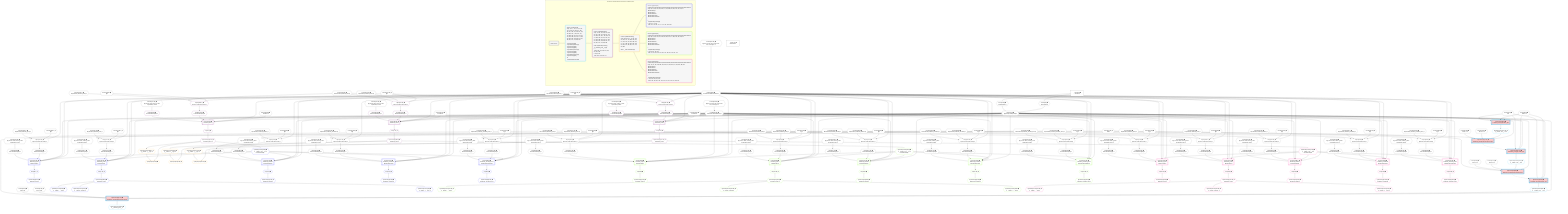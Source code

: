 %%{init: {'themeVariables': { 'fontSize': '12px'}}}%%
graph TD
    classDef path fill:#eee,stroke:#000,color:#000
    classDef plan fill:#fff,stroke-width:1px,color:#000
    classDef itemplan fill:#fff,stroke-width:2px,color:#000
    classDef unbatchedplan fill:#dff,stroke-width:1px,color:#000
    classDef sideeffectplan fill:#fcc,stroke-width:2px,color:#000
    classDef bucket fill:#f6f6f6,color:#000,stroke-width:2px,text-align:left


    %% plan dependencies
    Object159{{"Object[159∈0] ➊<br />ᐸ{reverse,orders,alias,codec}ᐳ"}}:::plan
    Lambda152{{"Lambda[152∈0] ➊<br />ᐸcalculateShouldReverseOrderᐳ"}}:::plan
    Constant156{{"Constant[156∈0] ➊<br />ᐸ[]ᐳ"}}:::plan
    Constant157{{"Constant[157∈0] ➊<br />ᐸsql.identifier(”relational_topics”)ᐳ"}}:::plan
    Constant158{{"Constant[158∈0] ➊<br />ᐸRecordCodec(relational_topics)ᐳ"}}:::plan
    Lambda152 & Constant156 & Constant157 & Constant158 --> Object159
    Object173{{"Object[173∈0] ➊<br />ᐸ{reverse,orders,alias,codec}ᐳ"}}:::plan
    Constant170{{"Constant[170∈0] ➊<br />ᐸ[]ᐳ"}}:::plan
    Constant171{{"Constant[171∈0] ➊<br />ᐸsql.identifier(”relational_posts”)ᐳ"}}:::plan
    Constant172{{"Constant[172∈0] ➊<br />ᐸRecordCodec(relational_posts)ᐳ"}}:::plan
    Lambda152 & Constant170 & Constant171 & Constant172 --> Object173
    Object187{{"Object[187∈0] ➊<br />ᐸ{reverse,orders,alias,codec}ᐳ"}}:::plan
    Constant184{{"Constant[184∈0] ➊<br />ᐸ[]ᐳ"}}:::plan
    Constant185{{"Constant[185∈0] ➊<br />ᐸsql.identifier(”relational_dividers”)ᐳ"}}:::plan
    Constant186{{"Constant[186∈0] ➊<br />ᐸRecordCodec(relational_dividers)ᐳ"}}:::plan
    Lambda152 & Constant184 & Constant185 & Constant186 --> Object187
    Object201{{"Object[201∈0] ➊<br />ᐸ{reverse,orders,alias,codec}ᐳ"}}:::plan
    Constant198{{"Constant[198∈0] ➊<br />ᐸ[]ᐳ"}}:::plan
    Constant199{{"Constant[199∈0] ➊<br />ᐸsql.identifier(”relational_checklists”)ᐳ"}}:::plan
    Constant200{{"Constant[200∈0] ➊<br />ᐸRecordCodec(relational_checklists)ᐳ"}}:::plan
    Lambda152 & Constant198 & Constant199 & Constant200 --> Object201
    Object215{{"Object[215∈0] ➊<br />ᐸ{reverse,orders,alias,codec}ᐳ"}}:::plan
    Constant212{{"Constant[212∈0] ➊<br />ᐸ[]ᐳ"}}:::plan
    Constant213{{"Constant[213∈0] ➊<br />ᐸsql.identifier(”relational_checklist_items”)ᐳ"}}:::plan
    Constant214{{"Constant[214∈0] ➊<br />ᐸRecordCodec(relational_checklist_items)ᐳ"}}:::plan
    Lambda152 & Constant212 & Constant213 & Constant214 --> Object215
    Object243{{"Object[243∈0] ➊<br />ᐸ{reverse,orders,alias,codec}ᐳ"}}:::plan
    Constant240{{"Constant[240∈0] ➊<br />ᐸ[]ᐳ"}}:::plan
    Constant241{{"Constant[241∈0] ➊<br />ᐸsql.identifier(”relational_topics”)ᐳ"}}:::plan
    Lambda152 & Constant240 & Constant241 & Constant158 --> Object243
    Object257{{"Object[257∈0] ➊<br />ᐸ{reverse,orders,alias,codec}ᐳ"}}:::plan
    Constant254{{"Constant[254∈0] ➊<br />ᐸ[]ᐳ"}}:::plan
    Constant255{{"Constant[255∈0] ➊<br />ᐸsql.identifier(”relational_posts”)ᐳ"}}:::plan
    Lambda152 & Constant254 & Constant255 & Constant172 --> Object257
    Object271{{"Object[271∈0] ➊<br />ᐸ{reverse,orders,alias,codec}ᐳ"}}:::plan
    Constant268{{"Constant[268∈0] ➊<br />ᐸ[]ᐳ"}}:::plan
    Constant269{{"Constant[269∈0] ➊<br />ᐸsql.identifier(”relational_dividers”)ᐳ"}}:::plan
    Lambda152 & Constant268 & Constant269 & Constant186 --> Object271
    Object285{{"Object[285∈0] ➊<br />ᐸ{reverse,orders,alias,codec}ᐳ"}}:::plan
    Constant282{{"Constant[282∈0] ➊<br />ᐸ[]ᐳ"}}:::plan
    Constant283{{"Constant[283∈0] ➊<br />ᐸsql.identifier(”relational_checklists”)ᐳ"}}:::plan
    Lambda152 & Constant282 & Constant283 & Constant200 --> Object285
    Object299{{"Object[299∈0] ➊<br />ᐸ{reverse,orders,alias,codec}ᐳ"}}:::plan
    Constant296{{"Constant[296∈0] ➊<br />ᐸ[]ᐳ"}}:::plan
    Constant297{{"Constant[297∈0] ➊<br />ᐸsql.identifier(”relational_checklist_items”)ᐳ"}}:::plan
    Lambda152 & Constant296 & Constant297 & Constant214 --> Object299
    Object327{{"Object[327∈0] ➊<br />ᐸ{reverse,orders,alias,codec}ᐳ"}}:::plan
    Constant324{{"Constant[324∈0] ➊<br />ᐸ[]ᐳ"}}:::plan
    Constant325{{"Constant[325∈0] ➊<br />ᐸsql.identifier(”relational_topics”)ᐳ"}}:::plan
    Lambda152 & Constant324 & Constant325 & Constant158 --> Object327
    Object341{{"Object[341∈0] ➊<br />ᐸ{reverse,orders,alias,codec}ᐳ"}}:::plan
    Constant338{{"Constant[338∈0] ➊<br />ᐸ[]ᐳ"}}:::plan
    Constant339{{"Constant[339∈0] ➊<br />ᐸsql.identifier(”relational_posts”)ᐳ"}}:::plan
    Lambda152 & Constant338 & Constant339 & Constant172 --> Object341
    Object355{{"Object[355∈0] ➊<br />ᐸ{reverse,orders,alias,codec}ᐳ"}}:::plan
    Constant352{{"Constant[352∈0] ➊<br />ᐸ[]ᐳ"}}:::plan
    Constant353{{"Constant[353∈0] ➊<br />ᐸsql.identifier(”relational_dividers”)ᐳ"}}:::plan
    Lambda152 & Constant352 & Constant353 & Constant186 --> Object355
    Object369{{"Object[369∈0] ➊<br />ᐸ{reverse,orders,alias,codec}ᐳ"}}:::plan
    Constant366{{"Constant[366∈0] ➊<br />ᐸ[]ᐳ"}}:::plan
    Constant367{{"Constant[367∈0] ➊<br />ᐸsql.identifier(”relational_checklists”)ᐳ"}}:::plan
    Lambda152 & Constant366 & Constant367 & Constant200 --> Object369
    Object383{{"Object[383∈0] ➊<br />ᐸ{reverse,orders,alias,codec}ᐳ"}}:::plan
    Constant380{{"Constant[380∈0] ➊<br />ᐸ[]ᐳ"}}:::plan
    Constant381{{"Constant[381∈0] ➊<br />ᐸsql.identifier(”relational_checklist_items”)ᐳ"}}:::plan
    Lambda152 & Constant380 & Constant381 & Constant214 --> Object383
    Object11{{"Object[11∈0] ➊<br />ᐸ{pgSettings,withPgClient}ᐳ"}}:::plan
    Access9{{"Access[9∈0] ➊<br />ᐸ2.pgSettingsᐳ"}}:::plan
    Access10{{"Access[10∈0] ➊<br />ᐸ2.withPgClientᐳ"}}:::plan
    Access9 & Access10 --> Object11
    __Value2["__Value[2∈0] ➊<br />ᐸcontextᐳ"]:::plan
    __Value2 --> Access9
    __Value2 --> Access10
    Constant404{{"Constant[404∈0] ➊<br />ᐸ§{ first: null, last: null, cursorLower: null, cursorUpper: ᐳ"}}:::plan
    Constant404 --> Lambda152
    Lambda155{{"Lambda[155∈0] ➊<br />ᐸcalculateLimitAndOffsetSQLᐳ"}}:::plan
    Constant405{{"Constant[405∈0] ➊<br />ᐸ§{ first: null, last: null, cursorLower: null, cursorUpper: ᐳ"}}:::plan
    Constant405 --> Lambda155
    Lambda160{{"Lambda[160∈0] ➊<br />ᐸcalculateOrderBySQLᐳ"}}:::plan
    Object159 --> Lambda160
    Lambda165{{"Lambda[165∈0] ➊<br />ᐸcalculateOrderBySQLᐳ"}}:::plan
    Constant409{{"Constant[409∈0] ➊<br />ᐸ§{ reverse: false, orders: [], alias: sql.identifier(”relatiᐳ"}}:::plan
    Constant409 --> Lambda165
    Lambda174{{"Lambda[174∈0] ➊<br />ᐸcalculateOrderBySQLᐳ"}}:::plan
    Object173 --> Lambda174
    Lambda179{{"Lambda[179∈0] ➊<br />ᐸcalculateOrderBySQLᐳ"}}:::plan
    Constant410{{"Constant[410∈0] ➊<br />ᐸ§{ reverse: false, orders: [], alias: sql.identifier(”relatiᐳ"}}:::plan
    Constant410 --> Lambda179
    Lambda188{{"Lambda[188∈0] ➊<br />ᐸcalculateOrderBySQLᐳ"}}:::plan
    Object187 --> Lambda188
    Lambda193{{"Lambda[193∈0] ➊<br />ᐸcalculateOrderBySQLᐳ"}}:::plan
    Constant411{{"Constant[411∈0] ➊<br />ᐸ§{ reverse: false, orders: [], alias: sql.identifier(”relatiᐳ"}}:::plan
    Constant411 --> Lambda193
    Lambda202{{"Lambda[202∈0] ➊<br />ᐸcalculateOrderBySQLᐳ"}}:::plan
    Object201 --> Lambda202
    Lambda207{{"Lambda[207∈0] ➊<br />ᐸcalculateOrderBySQLᐳ"}}:::plan
    Constant412{{"Constant[412∈0] ➊<br />ᐸ§{ reverse: false, orders: [], alias: sql.identifier(”relatiᐳ"}}:::plan
    Constant412 --> Lambda207
    Lambda216{{"Lambda[216∈0] ➊<br />ᐸcalculateOrderBySQLᐳ"}}:::plan
    Object215 --> Lambda216
    Lambda221{{"Lambda[221∈0] ➊<br />ᐸcalculateOrderBySQLᐳ"}}:::plan
    Constant413{{"Constant[413∈0] ➊<br />ᐸ§{ reverse: false, orders: [], alias: sql.identifier(”relatiᐳ"}}:::plan
    Constant413 --> Lambda221
    Lambda244{{"Lambda[244∈0] ➊<br />ᐸcalculateOrderBySQLᐳ"}}:::plan
    Object243 --> Lambda244
    Lambda249{{"Lambda[249∈0] ➊<br />ᐸcalculateOrderBySQLᐳ"}}:::plan
    Constant415{{"Constant[415∈0] ➊<br />ᐸ§{ reverse: false, orders: [], alias: sql.identifier(”relatiᐳ"}}:::plan
    Constant415 --> Lambda249
    Lambda258{{"Lambda[258∈0] ➊<br />ᐸcalculateOrderBySQLᐳ"}}:::plan
    Object257 --> Lambda258
    Lambda263{{"Lambda[263∈0] ➊<br />ᐸcalculateOrderBySQLᐳ"}}:::plan
    Constant416{{"Constant[416∈0] ➊<br />ᐸ§{ reverse: false, orders: [], alias: sql.identifier(”relatiᐳ"}}:::plan
    Constant416 --> Lambda263
    Lambda272{{"Lambda[272∈0] ➊<br />ᐸcalculateOrderBySQLᐳ"}}:::plan
    Object271 --> Lambda272
    Lambda277{{"Lambda[277∈0] ➊<br />ᐸcalculateOrderBySQLᐳ"}}:::plan
    Constant417{{"Constant[417∈0] ➊<br />ᐸ§{ reverse: false, orders: [], alias: sql.identifier(”relatiᐳ"}}:::plan
    Constant417 --> Lambda277
    Lambda286{{"Lambda[286∈0] ➊<br />ᐸcalculateOrderBySQLᐳ"}}:::plan
    Object285 --> Lambda286
    Lambda291{{"Lambda[291∈0] ➊<br />ᐸcalculateOrderBySQLᐳ"}}:::plan
    Constant418{{"Constant[418∈0] ➊<br />ᐸ§{ reverse: false, orders: [], alias: sql.identifier(”relatiᐳ"}}:::plan
    Constant418 --> Lambda291
    Lambda300{{"Lambda[300∈0] ➊<br />ᐸcalculateOrderBySQLᐳ"}}:::plan
    Object299 --> Lambda300
    Lambda305{{"Lambda[305∈0] ➊<br />ᐸcalculateOrderBySQLᐳ"}}:::plan
    Constant419{{"Constant[419∈0] ➊<br />ᐸ§{ reverse: false, orders: [], alias: sql.identifier(”relatiᐳ"}}:::plan
    Constant419 --> Lambda305
    Lambda328{{"Lambda[328∈0] ➊<br />ᐸcalculateOrderBySQLᐳ"}}:::plan
    Object327 --> Lambda328
    Lambda333{{"Lambda[333∈0] ➊<br />ᐸcalculateOrderBySQLᐳ"}}:::plan
    Constant421{{"Constant[421∈0] ➊<br />ᐸ§{ reverse: false, orders: [], alias: sql.identifier(”relatiᐳ"}}:::plan
    Constant421 --> Lambda333
    Lambda342{{"Lambda[342∈0] ➊<br />ᐸcalculateOrderBySQLᐳ"}}:::plan
    Object341 --> Lambda342
    Lambda347{{"Lambda[347∈0] ➊<br />ᐸcalculateOrderBySQLᐳ"}}:::plan
    Constant422{{"Constant[422∈0] ➊<br />ᐸ§{ reverse: false, orders: [], alias: sql.identifier(”relatiᐳ"}}:::plan
    Constant422 --> Lambda347
    Lambda356{{"Lambda[356∈0] ➊<br />ᐸcalculateOrderBySQLᐳ"}}:::plan
    Object355 --> Lambda356
    Lambda361{{"Lambda[361∈0] ➊<br />ᐸcalculateOrderBySQLᐳ"}}:::plan
    Constant423{{"Constant[423∈0] ➊<br />ᐸ§{ reverse: false, orders: [], alias: sql.identifier(”relatiᐳ"}}:::plan
    Constant423 --> Lambda361
    Lambda370{{"Lambda[370∈0] ➊<br />ᐸcalculateOrderBySQLᐳ"}}:::plan
    Object369 --> Lambda370
    Lambda375{{"Lambda[375∈0] ➊<br />ᐸcalculateOrderBySQLᐳ"}}:::plan
    Constant424{{"Constant[424∈0] ➊<br />ᐸ§{ reverse: false, orders: [], alias: sql.identifier(”relatiᐳ"}}:::plan
    Constant424 --> Lambda375
    Lambda384{{"Lambda[384∈0] ➊<br />ᐸcalculateOrderBySQLᐳ"}}:::plan
    Object383 --> Lambda384
    Lambda389{{"Lambda[389∈0] ➊<br />ᐸcalculateOrderBySQLᐳ"}}:::plan
    Constant425{{"Constant[425∈0] ➊<br />ᐸ§{ reverse: false, orders: [], alias: sql.identifier(”relatiᐳ"}}:::plan
    Constant425 --> Lambda389
    __Value4["__Value[4∈0] ➊<br />ᐸrootValueᐳ"]:::plan
    Constant6{{"Constant[6∈0] ➊<br />ᐸ'POST'ᐳ"}}:::plan
    Constant7{{"Constant[7∈0] ➊<br />ᐸ2ᐳ"}}:::plan
    Constant13{{"Constant[13∈0] ➊<br />ᐸ'Post ꖛ1'ᐳ"}}:::plan
    Constant14{{"Constant[14∈0] ➊<br />ᐸ'Desc 1'ᐳ"}}:::plan
    Constant15{{"Constant[15∈0] ➊<br />ᐸnullᐳ"}}:::plan
    Constant27{{"Constant[27∈0] ➊<br />ᐸ'Post ꖛ2'ᐳ"}}:::plan
    Constant28{{"Constant[28∈0] ➊<br />ᐸ'Desc 2'ᐳ"}}:::plan
    Constant41{{"Constant[41∈0] ➊<br />ᐸ'Post ꖛ3'ᐳ"}}:::plan
    Constant42{{"Constant[42∈0] ➊<br />ᐸ'Desc 3'ᐳ"}}:::plan
    Constant226{{"Constant[226∈0] ➊<br />ᐸ[]ᐳ"}}:::plan
    Constant227{{"Constant[227∈0] ➊<br />ᐸsql.identifier(”relational_items”)ᐳ"}}:::plan
    Constant228{{"Constant[228∈0] ➊<br />ᐸRecordCodec(relational_items)ᐳ"}}:::plan
    Constant310{{"Constant[310∈0] ➊<br />ᐸ[]ᐳ"}}:::plan
    Constant311{{"Constant[311∈0] ➊<br />ᐸsql.identifier(”relational_items”)ᐳ"}}:::plan
    Constant394{{"Constant[394∈0] ➊<br />ᐸ[]ᐳ"}}:::plan
    Constant395{{"Constant[395∈0] ➊<br />ᐸsql.identifier(”relational_items”)ᐳ"}}:::plan
    Constant406{{"Constant[406∈0] ➊<br />ᐸ1000000ᐳ"}}:::plan
    Constant407{{"Constant[407∈0] ➊<br />ᐸ1000001ᐳ"}}:::plan
    Constant408{{"Constant[408∈0] ➊<br />ᐸ1000002ᐳ"}}:::plan
    Constant414{{"Constant[414∈0] ➊<br />ᐸ§{ reverse: false, orders: [], alias: sql.identifier(”relatiᐳ"}}:::plan
    Constant420{{"Constant[420∈0] ➊<br />ᐸ§{ reverse: false, orders: [], alias: sql.identifier(”relatiᐳ"}}:::plan
    Constant426{{"Constant[426∈0] ➊<br />ᐸ§{ reverse: false, orders: [], alias: sql.identifier(”relatiᐳ"}}:::plan
    PgInsertSingle16[["PgInsertSingle[16∈1] ➊<br />ᐸrelational_posts(id,title,description,note)ᐳ"]]:::sideeffectplan
    PgClassExpression12{{"PgClassExpression[12∈1] ➊<br />ᐸ__relation...ems__.”id”ᐳ"}}:::plan
    Object11 & PgClassExpression12 & Constant13 & Constant14 & Constant15 --> PgInsertSingle16
    PgInsertSingle30[["PgInsertSingle[30∈1] ➊<br />ᐸrelational_posts(id,title,description,note)ᐳ"]]:::sideeffectplan
    PgClassExpression26{{"PgClassExpression[26∈1] ➊<br />ᐸ__relation...ems__.”id”ᐳ"}}:::plan
    Object11 & PgClassExpression26 & Constant27 & Constant28 & Constant15 --> PgInsertSingle30
    PgInsertSingle44[["PgInsertSingle[44∈1] ➊<br />ᐸrelational_posts(id,title,description,note)ᐳ"]]:::sideeffectplan
    PgClassExpression40{{"PgClassExpression[40∈1] ➊<br />ᐸ__relation...ems__.”id”ᐳ"}}:::plan
    Object11 & PgClassExpression40 & Constant41 & Constant42 & Constant15 --> PgInsertSingle44
    PgInsertSingle8[["PgInsertSingle[8∈1] ➊<br />ᐸrelational_items(type,author_id)ᐳ"]]:::sideeffectplan
    Object11 & Constant6 & Constant7 --> PgInsertSingle8
    PgInsertSingle22[["PgInsertSingle[22∈1] ➊<br />ᐸrelational_items(type,author_id)ᐳ"]]:::sideeffectplan
    Object11 & Constant6 & Constant7 --> PgInsertSingle22
    PgInsertSingle36[["PgInsertSingle[36∈1] ➊<br />ᐸrelational_items(type,author_id)ᐳ"]]:::sideeffectplan
    Object11 & Constant6 & Constant7 --> PgInsertSingle36
    PgInsertSingle8 --> PgClassExpression12
    PgInsertSingle22 --> PgClassExpression26
    PgInsertSingle36 --> PgClassExpression40
    PgClassExpression48{{"PgClassExpression[48∈1] ➊<br />ᐸ__relational_posts__ᐳ"}}:::plan
    PgInsertSingle44 --> PgClassExpression48
    PgSelect50[["PgSelect[50∈2] ➊<br />ᐸrelational_itemsᐳ"]]:::plan
    Lambda230{{"Lambda[230∈2] ➊<br />ᐸcalculateOrderBySQLᐳ"}}:::plan
    Lambda235{{"Lambda[235∈2] ➊<br />ᐸcalculateOrderBySQLᐳ"}}:::plan
    Object11 & Constant406 & Lambda152 & Lambda155 & Lambda230 & Lambda235 --> PgSelect50
    PgSelect85[["PgSelect[85∈2] ➊<br />ᐸrelational_itemsᐳ"]]:::plan
    Lambda314{{"Lambda[314∈2] ➊<br />ᐸcalculateOrderBySQLᐳ"}}:::plan
    Lambda319{{"Lambda[319∈2] ➊<br />ᐸcalculateOrderBySQLᐳ"}}:::plan
    Object11 & Constant407 & Lambda152 & Lambda155 & Lambda314 & Lambda319 --> PgSelect85
    PgSelect118[["PgSelect[118∈2] ➊<br />ᐸrelational_itemsᐳ"]]:::plan
    Lambda398{{"Lambda[398∈2] ➊<br />ᐸcalculateOrderBySQLᐳ"}}:::plan
    Lambda403{{"Lambda[403∈2] ➊<br />ᐸcalculateOrderBySQLᐳ"}}:::plan
    Object11 & Constant408 & Lambda152 & Lambda155 & Lambda398 & Lambda403 --> PgSelect118
    Object229{{"Object[229∈2] ➊<br />ᐸ{reverse,orders,alias,codec}ᐳ"}}:::plan
    Lambda152 & Constant226 & Constant227 & Constant228 --> Object229
    Object313{{"Object[313∈2] ➊<br />ᐸ{reverse,orders,alias,codec}ᐳ"}}:::plan
    Lambda152 & Constant310 & Constant311 & Constant228 --> Object313
    Object397{{"Object[397∈2] ➊<br />ᐸ{reverse,orders,alias,codec}ᐳ"}}:::plan
    Lambda152 & Constant394 & Constant395 & Constant228 --> Object397
    First54{{"First[54∈2] ➊"}}:::plan
    PgSelect50 --> First54
    PgSelectSingle55{{"PgSelectSingle[55∈2] ➊<br />ᐸrelational_itemsᐳ"}}:::plan
    First54 --> PgSelectSingle55
    First87{{"First[87∈2] ➊"}}:::plan
    PgSelect85 --> First87
    PgSelectSingle88{{"PgSelectSingle[88∈2] ➊<br />ᐸrelational_itemsᐳ"}}:::plan
    First87 --> PgSelectSingle88
    First120{{"First[120∈2] ➊"}}:::plan
    PgSelect118 --> First120
    PgSelectSingle121{{"PgSelectSingle[121∈2] ➊<br />ᐸrelational_itemsᐳ"}}:::plan
    First120 --> PgSelectSingle121
    Object229 --> Lambda230
    Constant414 --> Lambda235
    Object313 --> Lambda314
    Constant420 --> Lambda319
    Object397 --> Lambda398
    Constant426 --> Lambda403
    PgPolymorphic57{{"PgPolymorphic[57∈3] ➊"}}:::plan
    PgClassExpression56{{"PgClassExpression[56∈3] ➊<br />ᐸ__relation...s__.”type”ᐳ"}}:::plan
    PgSelectSingle55 & PgClassExpression56 --> PgPolymorphic57
    PgPolymorphic90{{"PgPolymorphic[90∈3] ➊"}}:::plan
    PgClassExpression89{{"PgClassExpression[89∈3] ➊<br />ᐸ__relation...s__.”type”ᐳ"}}:::plan
    PgSelectSingle88 & PgClassExpression89 --> PgPolymorphic90
    PgPolymorphic123{{"PgPolymorphic[123∈3] ➊"}}:::plan
    PgClassExpression122{{"PgClassExpression[122∈3] ➊<br />ᐸ__relation...s__.”type”ᐳ"}}:::plan
    PgSelectSingle121 & PgClassExpression122 --> PgPolymorphic123
    PgSelectSingle55 --> PgClassExpression56
    PgSelectSingle88 --> PgClassExpression89
    PgSelectSingle121 --> PgClassExpression122
    PgSelect59[["PgSelect[59∈4] ➊<br />ᐸrelational_topicsᐳ<br />ᐳRelationalTopic"]]:::plan
    PgClassExpression58{{"PgClassExpression[58∈4] ➊<br />ᐸ__relation...ems__.”id”ᐳ<br />ᐳRelationalTopic"}}:::plan
    Object11 & PgClassExpression58 & Lambda152 & Lambda155 & Lambda160 & Lambda165 --> PgSelect59
    PgSelect65[["PgSelect[65∈4] ➊<br />ᐸrelational_postsᐳ<br />ᐳRelationalPost"]]:::plan
    Object11 & PgClassExpression58 & Lambda152 & Lambda155 & Lambda174 & Lambda179 --> PgSelect65
    PgSelect72[["PgSelect[72∈4] ➊<br />ᐸrelational_dividersᐳ<br />ᐳRelationalDivider"]]:::plan
    Object11 & PgClassExpression58 & Lambda152 & Lambda155 & Lambda188 & Lambda193 --> PgSelect72
    PgSelect76[["PgSelect[76∈4] ➊<br />ᐸrelational_checklistsᐳ<br />ᐳRelationalChecklist"]]:::plan
    Object11 & PgClassExpression58 & Lambda152 & Lambda155 & Lambda202 & Lambda207 --> PgSelect76
    PgSelect80[["PgSelect[80∈4] ➊<br />ᐸrelational_checklist_itemsᐳ<br />ᐳRelationalChecklistItem"]]:::plan
    Object11 & PgClassExpression58 & Lambda152 & Lambda155 & Lambda216 & Lambda221 --> PgSelect80
    PgSelectSingle55 --> PgClassExpression58
    First63{{"First[63∈4] ➊"}}:::plan
    PgSelect59 --> First63
    PgSelectSingle64{{"PgSelectSingle[64∈4] ➊<br />ᐸrelational_topicsᐳ"}}:::plan
    First63 --> PgSelectSingle64
    First67{{"First[67∈4] ➊"}}:::plan
    PgSelect65 --> First67
    PgSelectSingle68{{"PgSelectSingle[68∈4] ➊<br />ᐸrelational_postsᐳ"}}:::plan
    First67 --> PgSelectSingle68
    PgClassExpression69{{"PgClassExpression[69∈4] ➊<br />ᐸ__relation...__.”title”ᐳ"}}:::plan
    PgSelectSingle68 --> PgClassExpression69
    PgClassExpression70{{"PgClassExpression[70∈4] ➊<br />ᐸ__relation...scription”ᐳ"}}:::plan
    PgSelectSingle68 --> PgClassExpression70
    PgClassExpression71{{"PgClassExpression[71∈4] ➊<br />ᐸ__relation...s__.”note”ᐳ"}}:::plan
    PgSelectSingle68 --> PgClassExpression71
    First74{{"First[74∈4] ➊"}}:::plan
    PgSelect72 --> First74
    PgSelectSingle75{{"PgSelectSingle[75∈4] ➊<br />ᐸrelational_dividersᐳ"}}:::plan
    First74 --> PgSelectSingle75
    First78{{"First[78∈4] ➊"}}:::plan
    PgSelect76 --> First78
    PgSelectSingle79{{"PgSelectSingle[79∈4] ➊<br />ᐸrelational_checklistsᐳ"}}:::plan
    First78 --> PgSelectSingle79
    First82{{"First[82∈4] ➊"}}:::plan
    PgSelect80 --> First82
    PgSelectSingle83{{"PgSelectSingle[83∈4] ➊<br />ᐸrelational_checklist_itemsᐳ"}}:::plan
    First82 --> PgSelectSingle83
    PgSelect92[["PgSelect[92∈5] ➊<br />ᐸrelational_topicsᐳ<br />ᐳRelationalTopic"]]:::plan
    PgClassExpression91{{"PgClassExpression[91∈5] ➊<br />ᐸ__relation...ems__.”id”ᐳ<br />ᐳRelationalTopic"}}:::plan
    Object11 & PgClassExpression91 & Lambda152 & Lambda155 & Lambda244 & Lambda249 --> PgSelect92
    PgSelect98[["PgSelect[98∈5] ➊<br />ᐸrelational_postsᐳ<br />ᐳRelationalPost"]]:::plan
    Object11 & PgClassExpression91 & Lambda152 & Lambda155 & Lambda258 & Lambda263 --> PgSelect98
    PgSelect105[["PgSelect[105∈5] ➊<br />ᐸrelational_dividersᐳ<br />ᐳRelationalDivider"]]:::plan
    Object11 & PgClassExpression91 & Lambda152 & Lambda155 & Lambda272 & Lambda277 --> PgSelect105
    PgSelect109[["PgSelect[109∈5] ➊<br />ᐸrelational_checklistsᐳ<br />ᐳRelationalChecklist"]]:::plan
    Object11 & PgClassExpression91 & Lambda152 & Lambda155 & Lambda286 & Lambda291 --> PgSelect109
    PgSelect113[["PgSelect[113∈5] ➊<br />ᐸrelational_checklist_itemsᐳ<br />ᐳRelationalChecklistItem"]]:::plan
    Object11 & PgClassExpression91 & Lambda152 & Lambda155 & Lambda300 & Lambda305 --> PgSelect113
    PgSelectSingle88 --> PgClassExpression91
    First96{{"First[96∈5] ➊"}}:::plan
    PgSelect92 --> First96
    PgSelectSingle97{{"PgSelectSingle[97∈5] ➊<br />ᐸrelational_topicsᐳ"}}:::plan
    First96 --> PgSelectSingle97
    First100{{"First[100∈5] ➊"}}:::plan
    PgSelect98 --> First100
    PgSelectSingle101{{"PgSelectSingle[101∈5] ➊<br />ᐸrelational_postsᐳ"}}:::plan
    First100 --> PgSelectSingle101
    PgClassExpression102{{"PgClassExpression[102∈5] ➊<br />ᐸ__relation...__.”title”ᐳ"}}:::plan
    PgSelectSingle101 --> PgClassExpression102
    PgClassExpression103{{"PgClassExpression[103∈5] ➊<br />ᐸ__relation...scription”ᐳ"}}:::plan
    PgSelectSingle101 --> PgClassExpression103
    PgClassExpression104{{"PgClassExpression[104∈5] ➊<br />ᐸ__relation...s__.”note”ᐳ"}}:::plan
    PgSelectSingle101 --> PgClassExpression104
    First107{{"First[107∈5] ➊"}}:::plan
    PgSelect105 --> First107
    PgSelectSingle108{{"PgSelectSingle[108∈5] ➊<br />ᐸrelational_dividersᐳ"}}:::plan
    First107 --> PgSelectSingle108
    First111{{"First[111∈5] ➊"}}:::plan
    PgSelect109 --> First111
    PgSelectSingle112{{"PgSelectSingle[112∈5] ➊<br />ᐸrelational_checklistsᐳ"}}:::plan
    First111 --> PgSelectSingle112
    First115{{"First[115∈5] ➊"}}:::plan
    PgSelect113 --> First115
    PgSelectSingle116{{"PgSelectSingle[116∈5] ➊<br />ᐸrelational_checklist_itemsᐳ"}}:::plan
    First115 --> PgSelectSingle116
    PgSelect125[["PgSelect[125∈6] ➊<br />ᐸrelational_topicsᐳ<br />ᐳRelationalTopic"]]:::plan
    PgClassExpression124{{"PgClassExpression[124∈6] ➊<br />ᐸ__relation...ems__.”id”ᐳ<br />ᐳRelationalTopic"}}:::plan
    Object11 & PgClassExpression124 & Lambda152 & Lambda155 & Lambda328 & Lambda333 --> PgSelect125
    PgSelect131[["PgSelect[131∈6] ➊<br />ᐸrelational_postsᐳ<br />ᐳRelationalPost"]]:::plan
    Object11 & PgClassExpression124 & Lambda152 & Lambda155 & Lambda342 & Lambda347 --> PgSelect131
    PgSelect138[["PgSelect[138∈6] ➊<br />ᐸrelational_dividersᐳ<br />ᐳRelationalDivider"]]:::plan
    Object11 & PgClassExpression124 & Lambda152 & Lambda155 & Lambda356 & Lambda361 --> PgSelect138
    PgSelect142[["PgSelect[142∈6] ➊<br />ᐸrelational_checklistsᐳ<br />ᐳRelationalChecklist"]]:::plan
    Object11 & PgClassExpression124 & Lambda152 & Lambda155 & Lambda370 & Lambda375 --> PgSelect142
    PgSelect146[["PgSelect[146∈6] ➊<br />ᐸrelational_checklist_itemsᐳ<br />ᐳRelationalChecklistItem"]]:::plan
    Object11 & PgClassExpression124 & Lambda152 & Lambda155 & Lambda384 & Lambda389 --> PgSelect146
    PgSelectSingle121 --> PgClassExpression124
    First129{{"First[129∈6] ➊"}}:::plan
    PgSelect125 --> First129
    PgSelectSingle130{{"PgSelectSingle[130∈6] ➊<br />ᐸrelational_topicsᐳ"}}:::plan
    First129 --> PgSelectSingle130
    First133{{"First[133∈6] ➊"}}:::plan
    PgSelect131 --> First133
    PgSelectSingle134{{"PgSelectSingle[134∈6] ➊<br />ᐸrelational_postsᐳ"}}:::plan
    First133 --> PgSelectSingle134
    PgClassExpression135{{"PgClassExpression[135∈6] ➊<br />ᐸ__relation...__.”title”ᐳ"}}:::plan
    PgSelectSingle134 --> PgClassExpression135
    PgClassExpression136{{"PgClassExpression[136∈6] ➊<br />ᐸ__relation...scription”ᐳ"}}:::plan
    PgSelectSingle134 --> PgClassExpression136
    PgClassExpression137{{"PgClassExpression[137∈6] ➊<br />ᐸ__relation...s__.”note”ᐳ"}}:::plan
    PgSelectSingle134 --> PgClassExpression137
    First140{{"First[140∈6] ➊"}}:::plan
    PgSelect138 --> First140
    PgSelectSingle141{{"PgSelectSingle[141∈6] ➊<br />ᐸrelational_dividersᐳ"}}:::plan
    First140 --> PgSelectSingle141
    First144{{"First[144∈6] ➊"}}:::plan
    PgSelect142 --> First144
    PgSelectSingle145{{"PgSelectSingle[145∈6] ➊<br />ᐸrelational_checklistsᐳ"}}:::plan
    First144 --> PgSelectSingle145
    First148{{"First[148∈6] ➊"}}:::plan
    PgSelect146 --> First148
    PgSelectSingle149{{"PgSelectSingle[149∈6] ➊<br />ᐸrelational_checklist_itemsᐳ"}}:::plan
    First148 --> PgSelectSingle149

    %% define steps

    %% implicit side effects
    PgInsertSingle16 -.-o PgInsertSingle22
    PgInsertSingle30 -.-o PgInsertSingle36

    subgraph "Buckets for mutations/basics/create-three-relational-posts"
    Bucket0("Bucket 0 (root)"):::bucket
    classDef bucket0 stroke:#696969
    class Bucket0,__Value2,__Value4,Constant6,Constant7,Access9,Access10,Object11,Constant13,Constant14,Constant15,Constant27,Constant28,Constant41,Constant42,Lambda152,Lambda155,Constant156,Constant157,Constant158,Object159,Lambda160,Lambda165,Constant170,Constant171,Constant172,Object173,Lambda174,Lambda179,Constant184,Constant185,Constant186,Object187,Lambda188,Lambda193,Constant198,Constant199,Constant200,Object201,Lambda202,Lambda207,Constant212,Constant213,Constant214,Object215,Lambda216,Lambda221,Constant226,Constant227,Constant228,Constant240,Constant241,Object243,Lambda244,Lambda249,Constant254,Constant255,Object257,Lambda258,Lambda263,Constant268,Constant269,Object271,Lambda272,Lambda277,Constant282,Constant283,Object285,Lambda286,Lambda291,Constant296,Constant297,Object299,Lambda300,Lambda305,Constant310,Constant311,Constant324,Constant325,Object327,Lambda328,Lambda333,Constant338,Constant339,Object341,Lambda342,Lambda347,Constant352,Constant353,Object355,Lambda356,Lambda361,Constant366,Constant367,Object369,Lambda370,Lambda375,Constant380,Constant381,Object383,Lambda384,Lambda389,Constant394,Constant395,Constant404,Constant405,Constant406,Constant407,Constant408,Constant409,Constant410,Constant411,Constant412,Constant413,Constant414,Constant415,Constant416,Constant417,Constant418,Constant419,Constant420,Constant421,Constant422,Constant423,Constant424,Constant425,Constant426 bucket0
    Bucket1("Bucket 1 (mutationField)<br />Deps: 11, 6, 7, 13, 14, 15, 27, 28, 41, 42, 406, 152, 155, 407, 408, 226, 227, 228, 414, 310, 311, 420, 394, 395, 426, 4, 160, 165, 174, 179, 188, 193, 202, 207, 216, 221, 244, 249, 258, 263, 272, 277, 286, 291, 300, 305, 328, 333, 342, 347, 356, 361, 370, 375, 384, 389<br /><br />1: PgInsertSingle[8]<br />2: PgClassExpression[12]<br />3: PgInsertSingle[16]<br />4: PgInsertSingle[22]<br />5: PgClassExpression[26]<br />6: PgInsertSingle[30]<br />7: PgInsertSingle[36]<br />8: PgClassExpression[40]<br />9: PgInsertSingle[44]<br />10: <br />ᐳ: PgClassExpression[48]"):::bucket
    classDef bucket1 stroke:#00bfff
    class Bucket1,PgInsertSingle8,PgClassExpression12,PgInsertSingle16,PgInsertSingle22,PgClassExpression26,PgInsertSingle30,PgInsertSingle36,PgClassExpression40,PgInsertSingle44,PgClassExpression48 bucket1
    Bucket2("Bucket 2 (nullableBoundary)<br />Deps: 11, 406, 152, 155, 407, 408, 226, 227, 228, 414, 310, 311, 420, 394, 395, 426, 48, 4, 160, 165, 174, 179, 188, 193, 202, 207, 216, 221, 244, 249, 258, 263, 272, 277, 286, 291, 300, 305, 328, 333, 342, 347, 356, 361, 370, 375, 384, 389<br /><br />ROOT PgClassExpression{1}ᐸ__relational_posts__ᐳ[48]<br />1: <br />ᐳ: 229, 235, 313, 319, 397, 403, 230, 314, 398<br />2: 50, 85, 118<br />ᐳ: 54, 55, 87, 88, 120, 121"):::bucket
    classDef bucket2 stroke:#7f007f
    class Bucket2,PgSelect50,First54,PgSelectSingle55,PgSelect85,First87,PgSelectSingle88,PgSelect118,First120,PgSelectSingle121,Object229,Lambda230,Lambda235,Object313,Lambda314,Lambda319,Object397,Lambda398,Lambda403 bucket2
    Bucket3("Bucket 3 (nullableBoundary)<br />Deps: 55, 88, 121, 4, 11, 152, 155, 160, 165, 174, 179, 188, 193, 202, 207, 216, 221, 244, 249, 258, 263, 272, 277, 286, 291, 300, 305, 328, 333, 342, 347, 356, 361, 370, 375, 384, 389<br /><br />ROOT __ValueᐸrootValueᐳ[4]"):::bucket
    classDef bucket3 stroke:#ffa500
    class Bucket3,PgClassExpression56,PgPolymorphic57,PgClassExpression89,PgPolymorphic90,PgClassExpression122,PgPolymorphic123 bucket3
    Bucket4("Bucket 4 (polymorphic)<br />RelationalTopic,RelationalPost,RelationalDivider,RelationalChecklist,RelationalChecklistItem<br />Deps: 55, 11, 152, 155, 160, 165, 174, 179, 188, 193, 202, 207, 216, 221, 57<br />ᐳRelationalTopic<br />ᐳRelationalPost<br />ᐳRelationalDivider<br />ᐳRelationalChecklist<br />ᐳRelationalChecklistItem<br /><br />1: <br />ᐳ: PgClassExpression[58]<br />2: 59, 65, 72, 76, 80<br />ᐳ: 63, 64, 67, 68, 69, 70, 71, 74, 75, 78, 79, 82, 83"):::bucket
    classDef bucket4 stroke:#0000ff
    class Bucket4,PgClassExpression58,PgSelect59,First63,PgSelectSingle64,PgSelect65,First67,PgSelectSingle68,PgClassExpression69,PgClassExpression70,PgClassExpression71,PgSelect72,First74,PgSelectSingle75,PgSelect76,First78,PgSelectSingle79,PgSelect80,First82,PgSelectSingle83 bucket4
    Bucket5("Bucket 5 (polymorphic)<br />RelationalTopic,RelationalPost,RelationalDivider,RelationalChecklist,RelationalChecklistItem<br />Deps: 88, 11, 152, 155, 244, 249, 258, 263, 272, 277, 286, 291, 300, 305, 90<br />ᐳRelationalTopic<br />ᐳRelationalPost<br />ᐳRelationalDivider<br />ᐳRelationalChecklist<br />ᐳRelationalChecklistItem<br /><br />1: <br />ᐳ: PgClassExpression[91]<br />2: 92, 98, 105, 109, 113<br />ᐳ: 96, 97, 100, 101, 102, 103, 104, 107, 108, 111, 112, 115, 116"):::bucket
    classDef bucket5 stroke:#7fff00
    class Bucket5,PgClassExpression91,PgSelect92,First96,PgSelectSingle97,PgSelect98,First100,PgSelectSingle101,PgClassExpression102,PgClassExpression103,PgClassExpression104,PgSelect105,First107,PgSelectSingle108,PgSelect109,First111,PgSelectSingle112,PgSelect113,First115,PgSelectSingle116 bucket5
    Bucket6("Bucket 6 (polymorphic)<br />RelationalTopic,RelationalPost,RelationalDivider,RelationalChecklist,RelationalChecklistItem<br />Deps: 121, 11, 152, 155, 328, 333, 342, 347, 356, 361, 370, 375, 384, 389, 123<br />ᐳRelationalTopic<br />ᐳRelationalPost<br />ᐳRelationalDivider<br />ᐳRelationalChecklist<br />ᐳRelationalChecklistItem<br /><br />1: <br />ᐳ: PgClassExpression[124]<br />2: 125, 131, 138, 142, 146<br />ᐳ: 129, 130, 133, 134, 135, 136, 137, 140, 141, 144, 145, 148, 149"):::bucket
    classDef bucket6 stroke:#ff1493
    class Bucket6,PgClassExpression124,PgSelect125,First129,PgSelectSingle130,PgSelect131,First133,PgSelectSingle134,PgClassExpression135,PgClassExpression136,PgClassExpression137,PgSelect138,First140,PgSelectSingle141,PgSelect142,First144,PgSelectSingle145,PgSelect146,First148,PgSelectSingle149 bucket6
    Bucket0 --> Bucket1
    Bucket1 --> Bucket2
    Bucket2 --> Bucket3
    Bucket3 --> Bucket4 & Bucket5 & Bucket6
    end